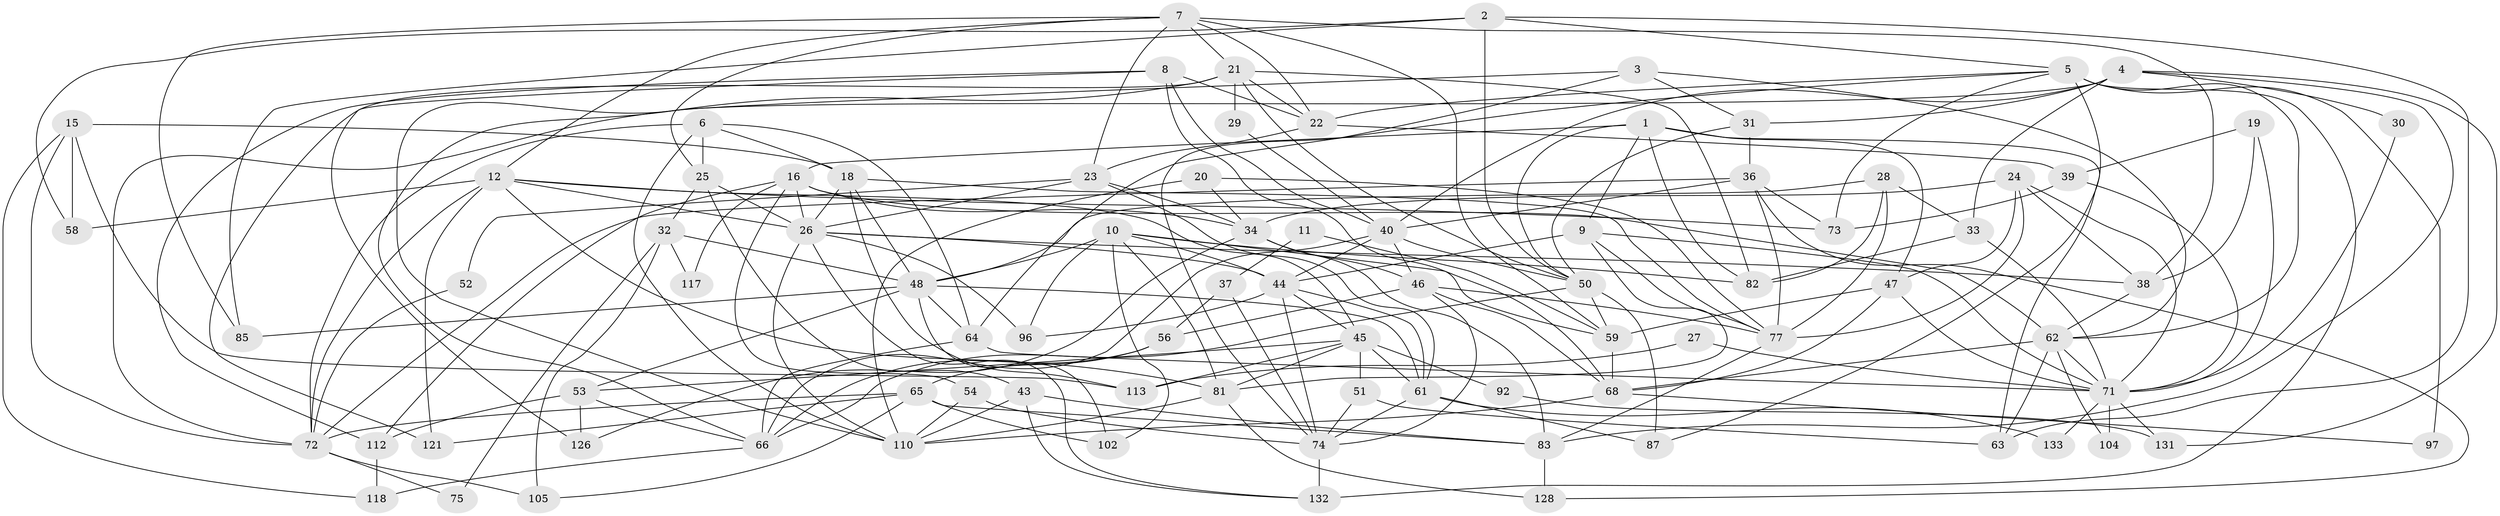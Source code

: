 // Generated by graph-tools (version 1.1) at 2025/24/03/03/25 07:24:00]
// undirected, 85 vertices, 214 edges
graph export_dot {
graph [start="1"]
  node [color=gray90,style=filled];
  1 [super="+91"];
  2;
  3 [super="+70"];
  4 [super="+13"];
  5 [super="+119"];
  6 [super="+108"];
  7 [super="+14"];
  8;
  9;
  10 [super="+42"];
  11;
  12 [super="+116"];
  15 [super="+17"];
  16 [super="+84"];
  18 [super="+86"];
  19;
  20;
  21 [super="+93"];
  22 [super="+120"];
  23 [super="+101"];
  24 [super="+60"];
  25 [super="+98"];
  26 [super="+55"];
  27 [super="+125"];
  28;
  29;
  30;
  31 [super="+69"];
  32;
  33;
  34 [super="+35"];
  36 [super="+109"];
  37;
  38 [super="+129"];
  39 [super="+41"];
  40 [super="+49"];
  43;
  44 [super="+130"];
  45 [super="+89"];
  46 [super="+79"];
  47 [super="+78"];
  48 [super="+100"];
  50 [super="+57"];
  51;
  52;
  53 [super="+103"];
  54;
  56 [super="+67"];
  58 [super="+94"];
  59;
  61 [super="+115"];
  62 [super="+124"];
  63 [super="+76"];
  64 [super="+123"];
  65 [super="+80"];
  66 [super="+107"];
  68 [super="+106"];
  71 [super="+95"];
  72 [super="+99"];
  73;
  74 [super="+88"];
  75;
  77 [super="+122"];
  81 [super="+114"];
  82 [super="+111"];
  83 [super="+90"];
  85;
  87;
  92;
  96;
  97;
  102;
  104;
  105;
  110 [super="+127"];
  112;
  113;
  117;
  118;
  121;
  126;
  128;
  131;
  132;
  133;
  1 -- 63;
  1 -- 16;
  1 -- 82;
  1 -- 50;
  1 -- 9;
  1 -- 47;
  2 -- 85;
  2 -- 5;
  2 -- 58;
  2 -- 63;
  2 -- 50;
  3 -- 66;
  3 -- 74;
  3 -- 62;
  3 -- 31;
  4 -- 31;
  4 -- 30;
  4 -- 33;
  4 -- 131;
  4 -- 40;
  4 -- 83;
  4 -- 72;
  5 -- 132 [weight=2];
  5 -- 62;
  5 -- 64;
  5 -- 97;
  5 -- 22;
  5 -- 87;
  5 -- 73;
  6 -- 110;
  6 -- 72;
  6 -- 64;
  6 -- 25;
  6 -- 18;
  7 -- 23;
  7 -- 25;
  7 -- 22;
  7 -- 21;
  7 -- 85;
  7 -- 38;
  7 -- 59;
  7 -- 12;
  8 -- 126;
  8 -- 68;
  8 -- 112;
  8 -- 40;
  8 -- 22;
  9 -- 77;
  9 -- 71;
  9 -- 81;
  9 -- 44;
  10 -- 59;
  10 -- 102;
  10 -- 82;
  10 -- 96;
  10 -- 48;
  10 -- 44;
  10 -- 81;
  11 -- 37;
  11 -- 59;
  12 -- 121;
  12 -- 72;
  12 -- 58;
  12 -- 73;
  12 -- 26;
  12 -- 45;
  12 -- 81;
  15 -- 18;
  15 -- 118;
  15 -- 72;
  15 -- 113;
  15 -- 58;
  16 -- 34;
  16 -- 54;
  16 -- 62;
  16 -- 117;
  16 -- 112;
  16 -- 26;
  18 -- 26;
  18 -- 113;
  18 -- 77;
  18 -- 48;
  19 -- 38;
  19 -- 71;
  19 -- 39;
  20 -- 110;
  20 -- 34;
  20 -- 77;
  21 -- 82;
  21 -- 50;
  21 -- 22;
  21 -- 121;
  21 -- 29;
  21 -- 110;
  22 -- 39;
  22 -- 23;
  23 -- 26;
  23 -- 52;
  23 -- 34;
  23 -- 61;
  24 -- 34 [weight=2];
  24 -- 71;
  24 -- 47;
  24 -- 77;
  24 -- 38;
  25 -- 43;
  25 -- 26;
  25 -- 32;
  26 -- 38;
  26 -- 132;
  26 -- 96;
  26 -- 44;
  26 -- 110;
  27 -- 71;
  27 -- 113;
  28 -- 33;
  28 -- 77;
  28 -- 82;
  28 -- 48;
  29 -- 40;
  30 -- 71;
  31 -- 36;
  31 -- 50;
  32 -- 48;
  32 -- 75;
  32 -- 105;
  32 -- 117;
  33 -- 82;
  33 -- 71;
  34 -- 46;
  34 -- 126;
  34 -- 83;
  36 -- 73;
  36 -- 128;
  36 -- 72;
  36 -- 40;
  36 -- 77;
  37 -- 74;
  37 -- 56;
  38 -- 62;
  39 -- 73;
  39 -- 71;
  40 -- 46;
  40 -- 50;
  40 -- 44;
  40 -- 66;
  43 -- 132;
  43 -- 83;
  43 -- 110;
  44 -- 61;
  44 -- 74;
  44 -- 96;
  44 -- 45;
  45 -- 113;
  45 -- 51;
  45 -- 61;
  45 -- 53;
  45 -- 92;
  45 -- 81;
  46 -- 74;
  46 -- 77;
  46 -- 68;
  46 -- 56;
  47 -- 68;
  47 -- 59;
  47 -- 71;
  48 -- 64;
  48 -- 102;
  48 -- 61;
  48 -- 85;
  48 -- 53;
  50 -- 59;
  50 -- 66;
  50 -- 87;
  51 -- 63;
  51 -- 74;
  52 -- 72;
  53 -- 112;
  53 -- 126;
  53 -- 66;
  54 -- 110;
  54 -- 74;
  56 -- 65;
  56 -- 66;
  59 -- 68;
  61 -- 87;
  61 -- 133;
  61 -- 74;
  62 -- 68;
  62 -- 104;
  62 -- 71;
  62 -- 63;
  64 -- 71;
  64 -- 66;
  65 -- 121;
  65 -- 105;
  65 -- 83;
  65 -- 102;
  65 -- 72;
  66 -- 118;
  68 -- 97;
  68 -- 110;
  71 -- 131;
  71 -- 133;
  71 -- 104;
  72 -- 75;
  72 -- 105;
  74 -- 132;
  77 -- 83;
  81 -- 128;
  81 -- 110;
  83 -- 128;
  92 -- 131;
  112 -- 118;
}
